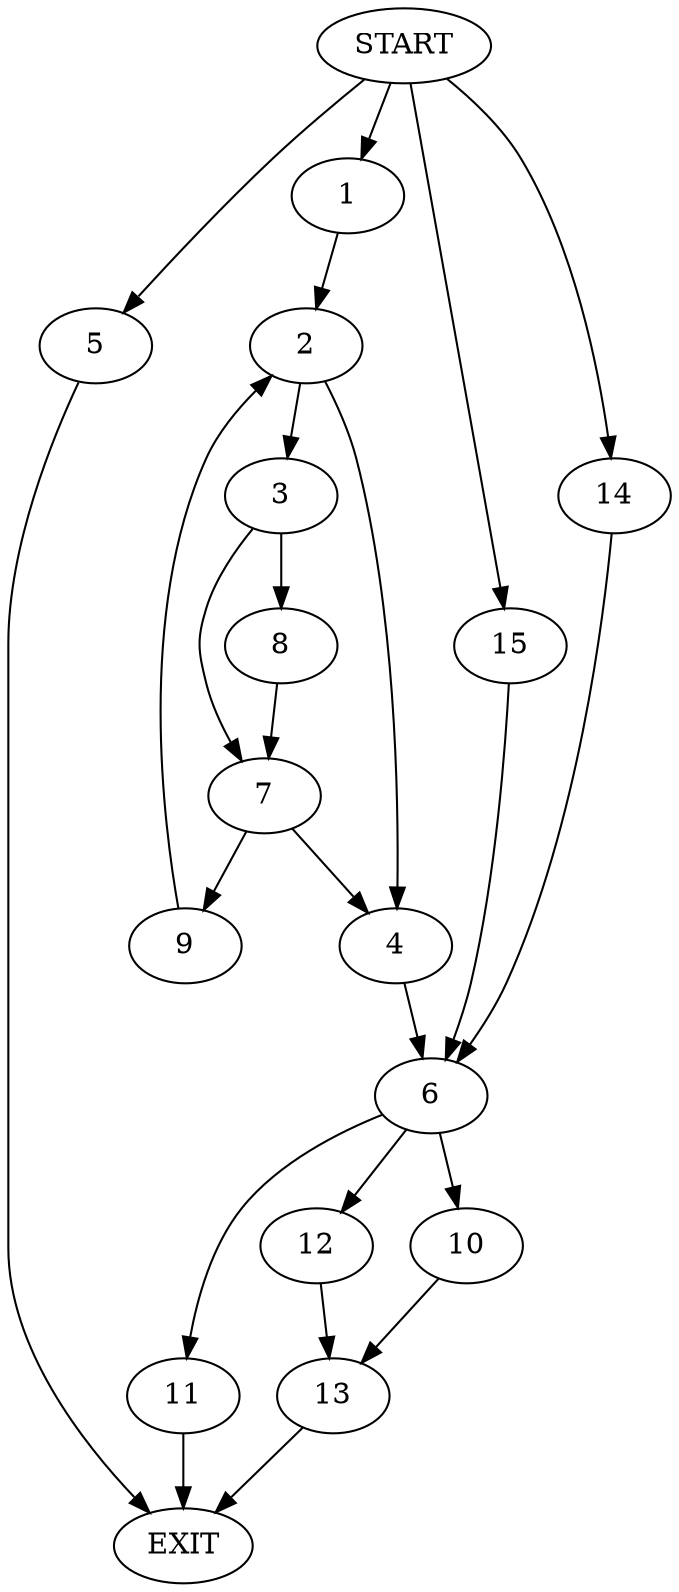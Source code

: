 digraph {
0 [label="START"]
16 [label="EXIT"]
0 -> 1
1 -> 2
2 -> 3
2 -> 4
0 -> 5
5 -> 16
4 -> 6
3 -> 7
3 -> 8
7 -> 4
7 -> 9
8 -> 7
9 -> 2
6 -> 10
6 -> 11
6 -> 12
12 -> 13
13 -> 16
0 -> 14
14 -> 6
10 -> 13
0 -> 15
15 -> 6
11 -> 16
}
